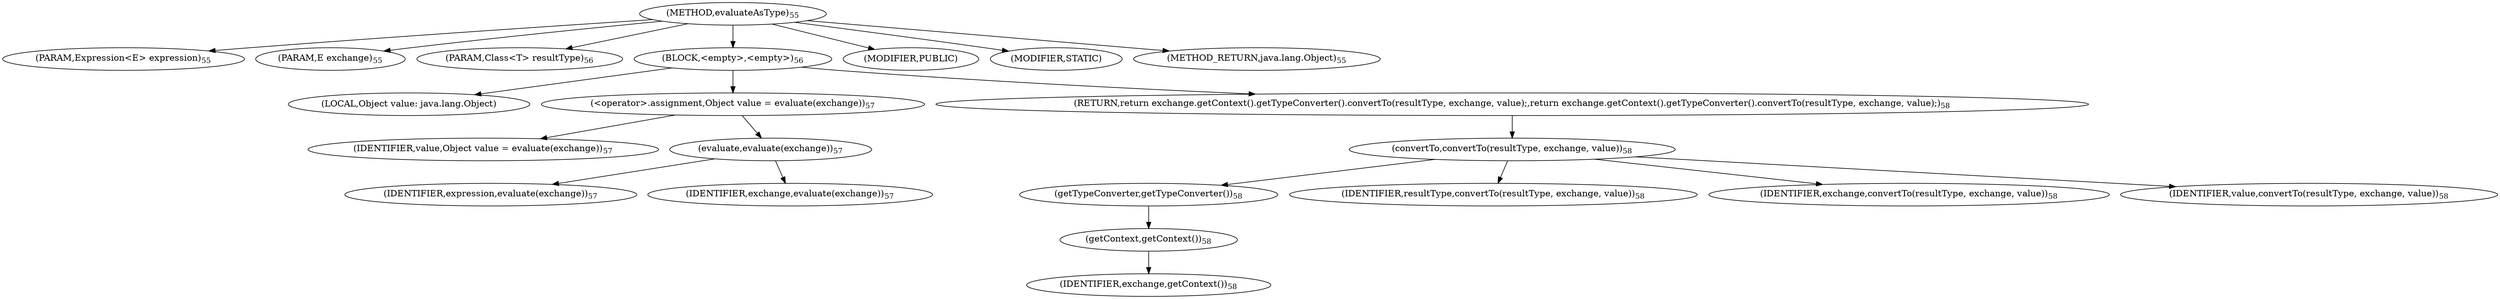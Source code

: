digraph "evaluateAsType" {  
"38" [label = <(METHOD,evaluateAsType)<SUB>55</SUB>> ]
"39" [label = <(PARAM,Expression&lt;E&gt; expression)<SUB>55</SUB>> ]
"40" [label = <(PARAM,E exchange)<SUB>55</SUB>> ]
"41" [label = <(PARAM,Class&lt;T&gt; resultType)<SUB>56</SUB>> ]
"42" [label = <(BLOCK,&lt;empty&gt;,&lt;empty&gt;)<SUB>56</SUB>> ]
"43" [label = <(LOCAL,Object value: java.lang.Object)> ]
"44" [label = <(&lt;operator&gt;.assignment,Object value = evaluate(exchange))<SUB>57</SUB>> ]
"45" [label = <(IDENTIFIER,value,Object value = evaluate(exchange))<SUB>57</SUB>> ]
"46" [label = <(evaluate,evaluate(exchange))<SUB>57</SUB>> ]
"47" [label = <(IDENTIFIER,expression,evaluate(exchange))<SUB>57</SUB>> ]
"48" [label = <(IDENTIFIER,exchange,evaluate(exchange))<SUB>57</SUB>> ]
"49" [label = <(RETURN,return exchange.getContext().getTypeConverter().convertTo(resultType, exchange, value);,return exchange.getContext().getTypeConverter().convertTo(resultType, exchange, value);)<SUB>58</SUB>> ]
"50" [label = <(convertTo,convertTo(resultType, exchange, value))<SUB>58</SUB>> ]
"51" [label = <(getTypeConverter,getTypeConverter())<SUB>58</SUB>> ]
"52" [label = <(getContext,getContext())<SUB>58</SUB>> ]
"53" [label = <(IDENTIFIER,exchange,getContext())<SUB>58</SUB>> ]
"54" [label = <(IDENTIFIER,resultType,convertTo(resultType, exchange, value))<SUB>58</SUB>> ]
"55" [label = <(IDENTIFIER,exchange,convertTo(resultType, exchange, value))<SUB>58</SUB>> ]
"56" [label = <(IDENTIFIER,value,convertTo(resultType, exchange, value))<SUB>58</SUB>> ]
"57" [label = <(MODIFIER,PUBLIC)> ]
"58" [label = <(MODIFIER,STATIC)> ]
"59" [label = <(METHOD_RETURN,java.lang.Object)<SUB>55</SUB>> ]
  "38" -> "39" 
  "38" -> "40" 
  "38" -> "41" 
  "38" -> "42" 
  "38" -> "57" 
  "38" -> "58" 
  "38" -> "59" 
  "42" -> "43" 
  "42" -> "44" 
  "42" -> "49" 
  "44" -> "45" 
  "44" -> "46" 
  "46" -> "47" 
  "46" -> "48" 
  "49" -> "50" 
  "50" -> "51" 
  "50" -> "54" 
  "50" -> "55" 
  "50" -> "56" 
  "51" -> "52" 
  "52" -> "53" 
}
